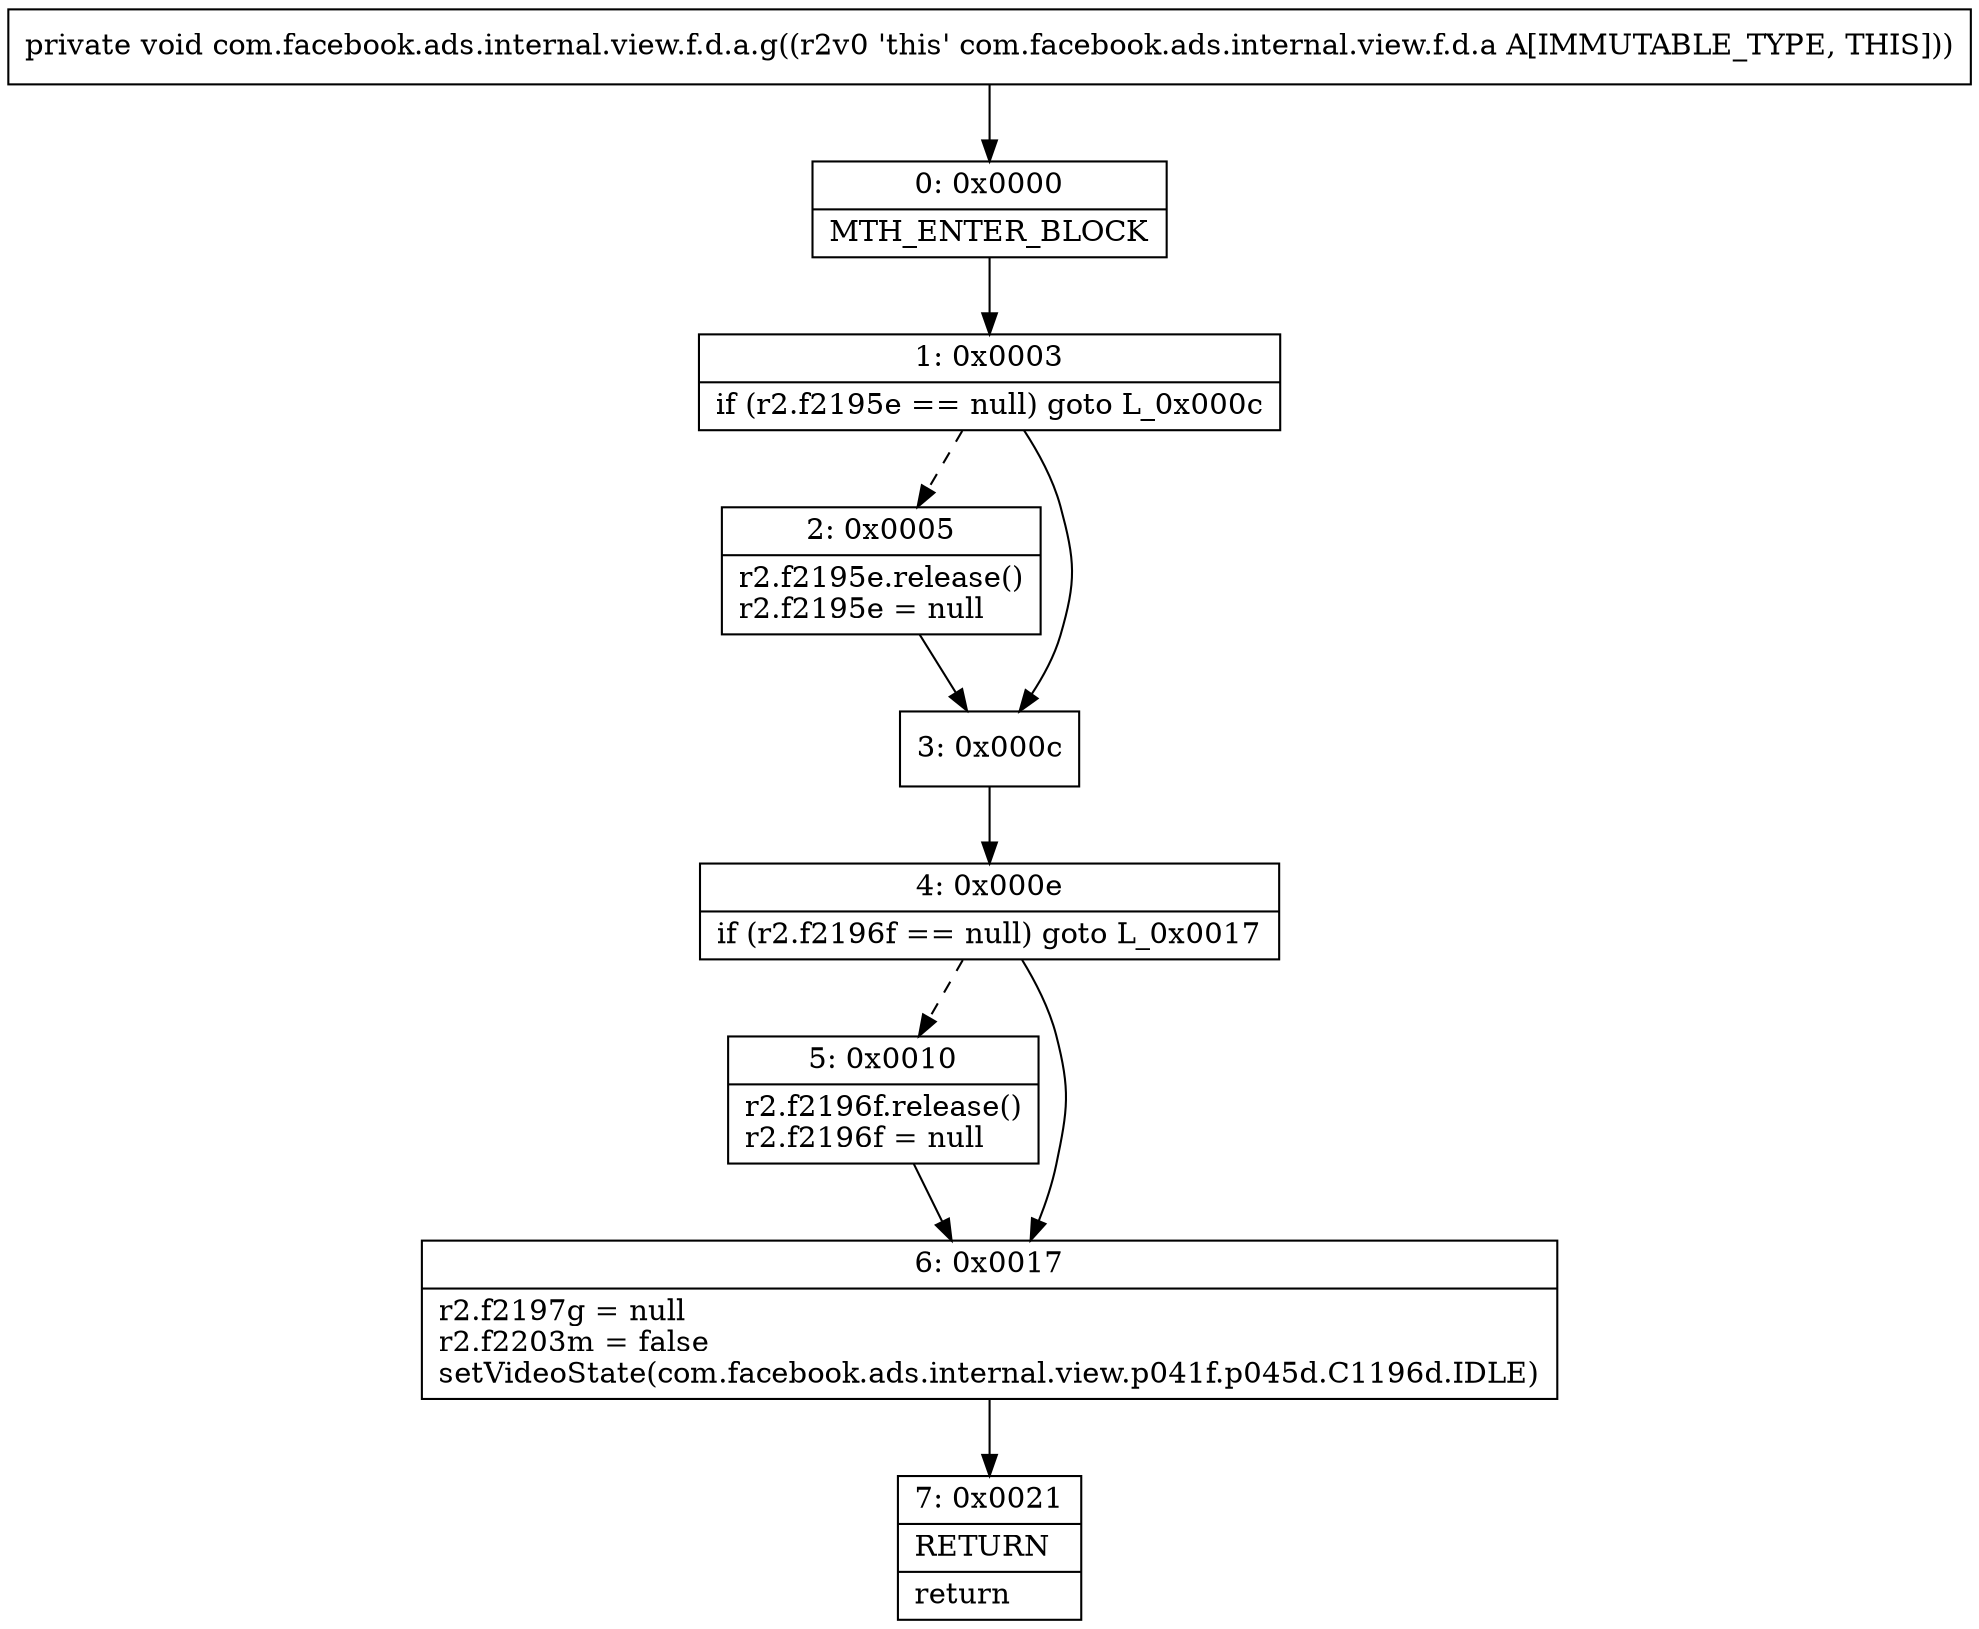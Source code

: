 digraph "CFG forcom.facebook.ads.internal.view.f.d.a.g()V" {
Node_0 [shape=record,label="{0\:\ 0x0000|MTH_ENTER_BLOCK\l}"];
Node_1 [shape=record,label="{1\:\ 0x0003|if (r2.f2195e == null) goto L_0x000c\l}"];
Node_2 [shape=record,label="{2\:\ 0x0005|r2.f2195e.release()\lr2.f2195e = null\l}"];
Node_3 [shape=record,label="{3\:\ 0x000c}"];
Node_4 [shape=record,label="{4\:\ 0x000e|if (r2.f2196f == null) goto L_0x0017\l}"];
Node_5 [shape=record,label="{5\:\ 0x0010|r2.f2196f.release()\lr2.f2196f = null\l}"];
Node_6 [shape=record,label="{6\:\ 0x0017|r2.f2197g = null\lr2.f2203m = false\lsetVideoState(com.facebook.ads.internal.view.p041f.p045d.C1196d.IDLE)\l}"];
Node_7 [shape=record,label="{7\:\ 0x0021|RETURN\l|return\l}"];
MethodNode[shape=record,label="{private void com.facebook.ads.internal.view.f.d.a.g((r2v0 'this' com.facebook.ads.internal.view.f.d.a A[IMMUTABLE_TYPE, THIS])) }"];
MethodNode -> Node_0;
Node_0 -> Node_1;
Node_1 -> Node_2[style=dashed];
Node_1 -> Node_3;
Node_2 -> Node_3;
Node_3 -> Node_4;
Node_4 -> Node_5[style=dashed];
Node_4 -> Node_6;
Node_5 -> Node_6;
Node_6 -> Node_7;
}

